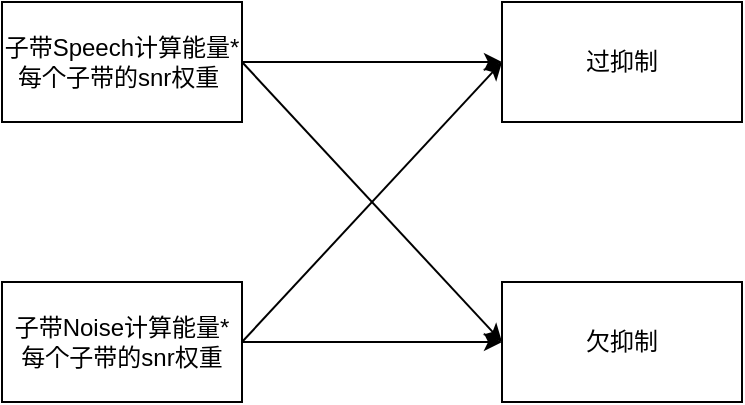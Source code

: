 <mxfile version="21.5.2" type="github">
  <diagram name="第 1 页" id="gUf4rLJPLHaj4xbvrvVN">
    <mxGraphModel dx="673" dy="332" grid="1" gridSize="10" guides="1" tooltips="1" connect="1" arrows="1" fold="1" page="1" pageScale="1" pageWidth="827" pageHeight="1169" math="0" shadow="0">
      <root>
        <mxCell id="0" />
        <mxCell id="1" parent="0" />
        <mxCell id="EtCsab5RaB05h5G7SnvC-5" style="edgeStyle=orthogonalEdgeStyle;rounded=0;orthogonalLoop=1;jettySize=auto;html=1;exitX=1;exitY=0.5;exitDx=0;exitDy=0;entryX=0;entryY=0.5;entryDx=0;entryDy=0;" edge="1" parent="1" source="EtCsab5RaB05h5G7SnvC-1" target="EtCsab5RaB05h5G7SnvC-3">
          <mxGeometry relative="1" as="geometry" />
        </mxCell>
        <mxCell id="EtCsab5RaB05h5G7SnvC-1" value="子带Speech计算能量*每个子带的snr权重&amp;nbsp;" style="rounded=0;whiteSpace=wrap;html=1;" vertex="1" parent="1">
          <mxGeometry x="150" y="150" width="120" height="60" as="geometry" />
        </mxCell>
        <mxCell id="EtCsab5RaB05h5G7SnvC-11" style="edgeStyle=orthogonalEdgeStyle;rounded=0;orthogonalLoop=1;jettySize=auto;html=1;exitX=1;exitY=0.5;exitDx=0;exitDy=0;" edge="1" parent="1" source="EtCsab5RaB05h5G7SnvC-2">
          <mxGeometry relative="1" as="geometry">
            <mxPoint x="400" y="320.0" as="targetPoint" />
          </mxGeometry>
        </mxCell>
        <mxCell id="EtCsab5RaB05h5G7SnvC-2" value="子带Noise计算能量*每个子带的snr权重" style="rounded=0;whiteSpace=wrap;html=1;" vertex="1" parent="1">
          <mxGeometry x="150" y="290" width="120" height="60" as="geometry" />
        </mxCell>
        <mxCell id="EtCsab5RaB05h5G7SnvC-3" value="过抑制" style="rounded=0;whiteSpace=wrap;html=1;" vertex="1" parent="1">
          <mxGeometry x="400" y="150" width="120" height="60" as="geometry" />
        </mxCell>
        <mxCell id="EtCsab5RaB05h5G7SnvC-4" value="欠抑制" style="rounded=0;whiteSpace=wrap;html=1;" vertex="1" parent="1">
          <mxGeometry x="400" y="290" width="120" height="60" as="geometry" />
        </mxCell>
        <mxCell id="EtCsab5RaB05h5G7SnvC-10" value="" style="endArrow=classic;html=1;rounded=0;exitX=1;exitY=0.5;exitDx=0;exitDy=0;entryX=0;entryY=0.5;entryDx=0;entryDy=0;" edge="1" parent="1" source="EtCsab5RaB05h5G7SnvC-1" target="EtCsab5RaB05h5G7SnvC-4">
          <mxGeometry width="50" height="50" relative="1" as="geometry">
            <mxPoint x="280" y="260" as="sourcePoint" />
            <mxPoint x="330" y="210" as="targetPoint" />
          </mxGeometry>
        </mxCell>
        <mxCell id="EtCsab5RaB05h5G7SnvC-13" value="" style="endArrow=classic;html=1;rounded=0;exitX=1;exitY=0.5;exitDx=0;exitDy=0;entryX=0;entryY=0.5;entryDx=0;entryDy=0;" edge="1" parent="1" source="EtCsab5RaB05h5G7SnvC-2" target="EtCsab5RaB05h5G7SnvC-3">
          <mxGeometry width="50" height="50" relative="1" as="geometry">
            <mxPoint x="280" y="260" as="sourcePoint" />
            <mxPoint x="330" y="210" as="targetPoint" />
          </mxGeometry>
        </mxCell>
      </root>
    </mxGraphModel>
  </diagram>
</mxfile>
